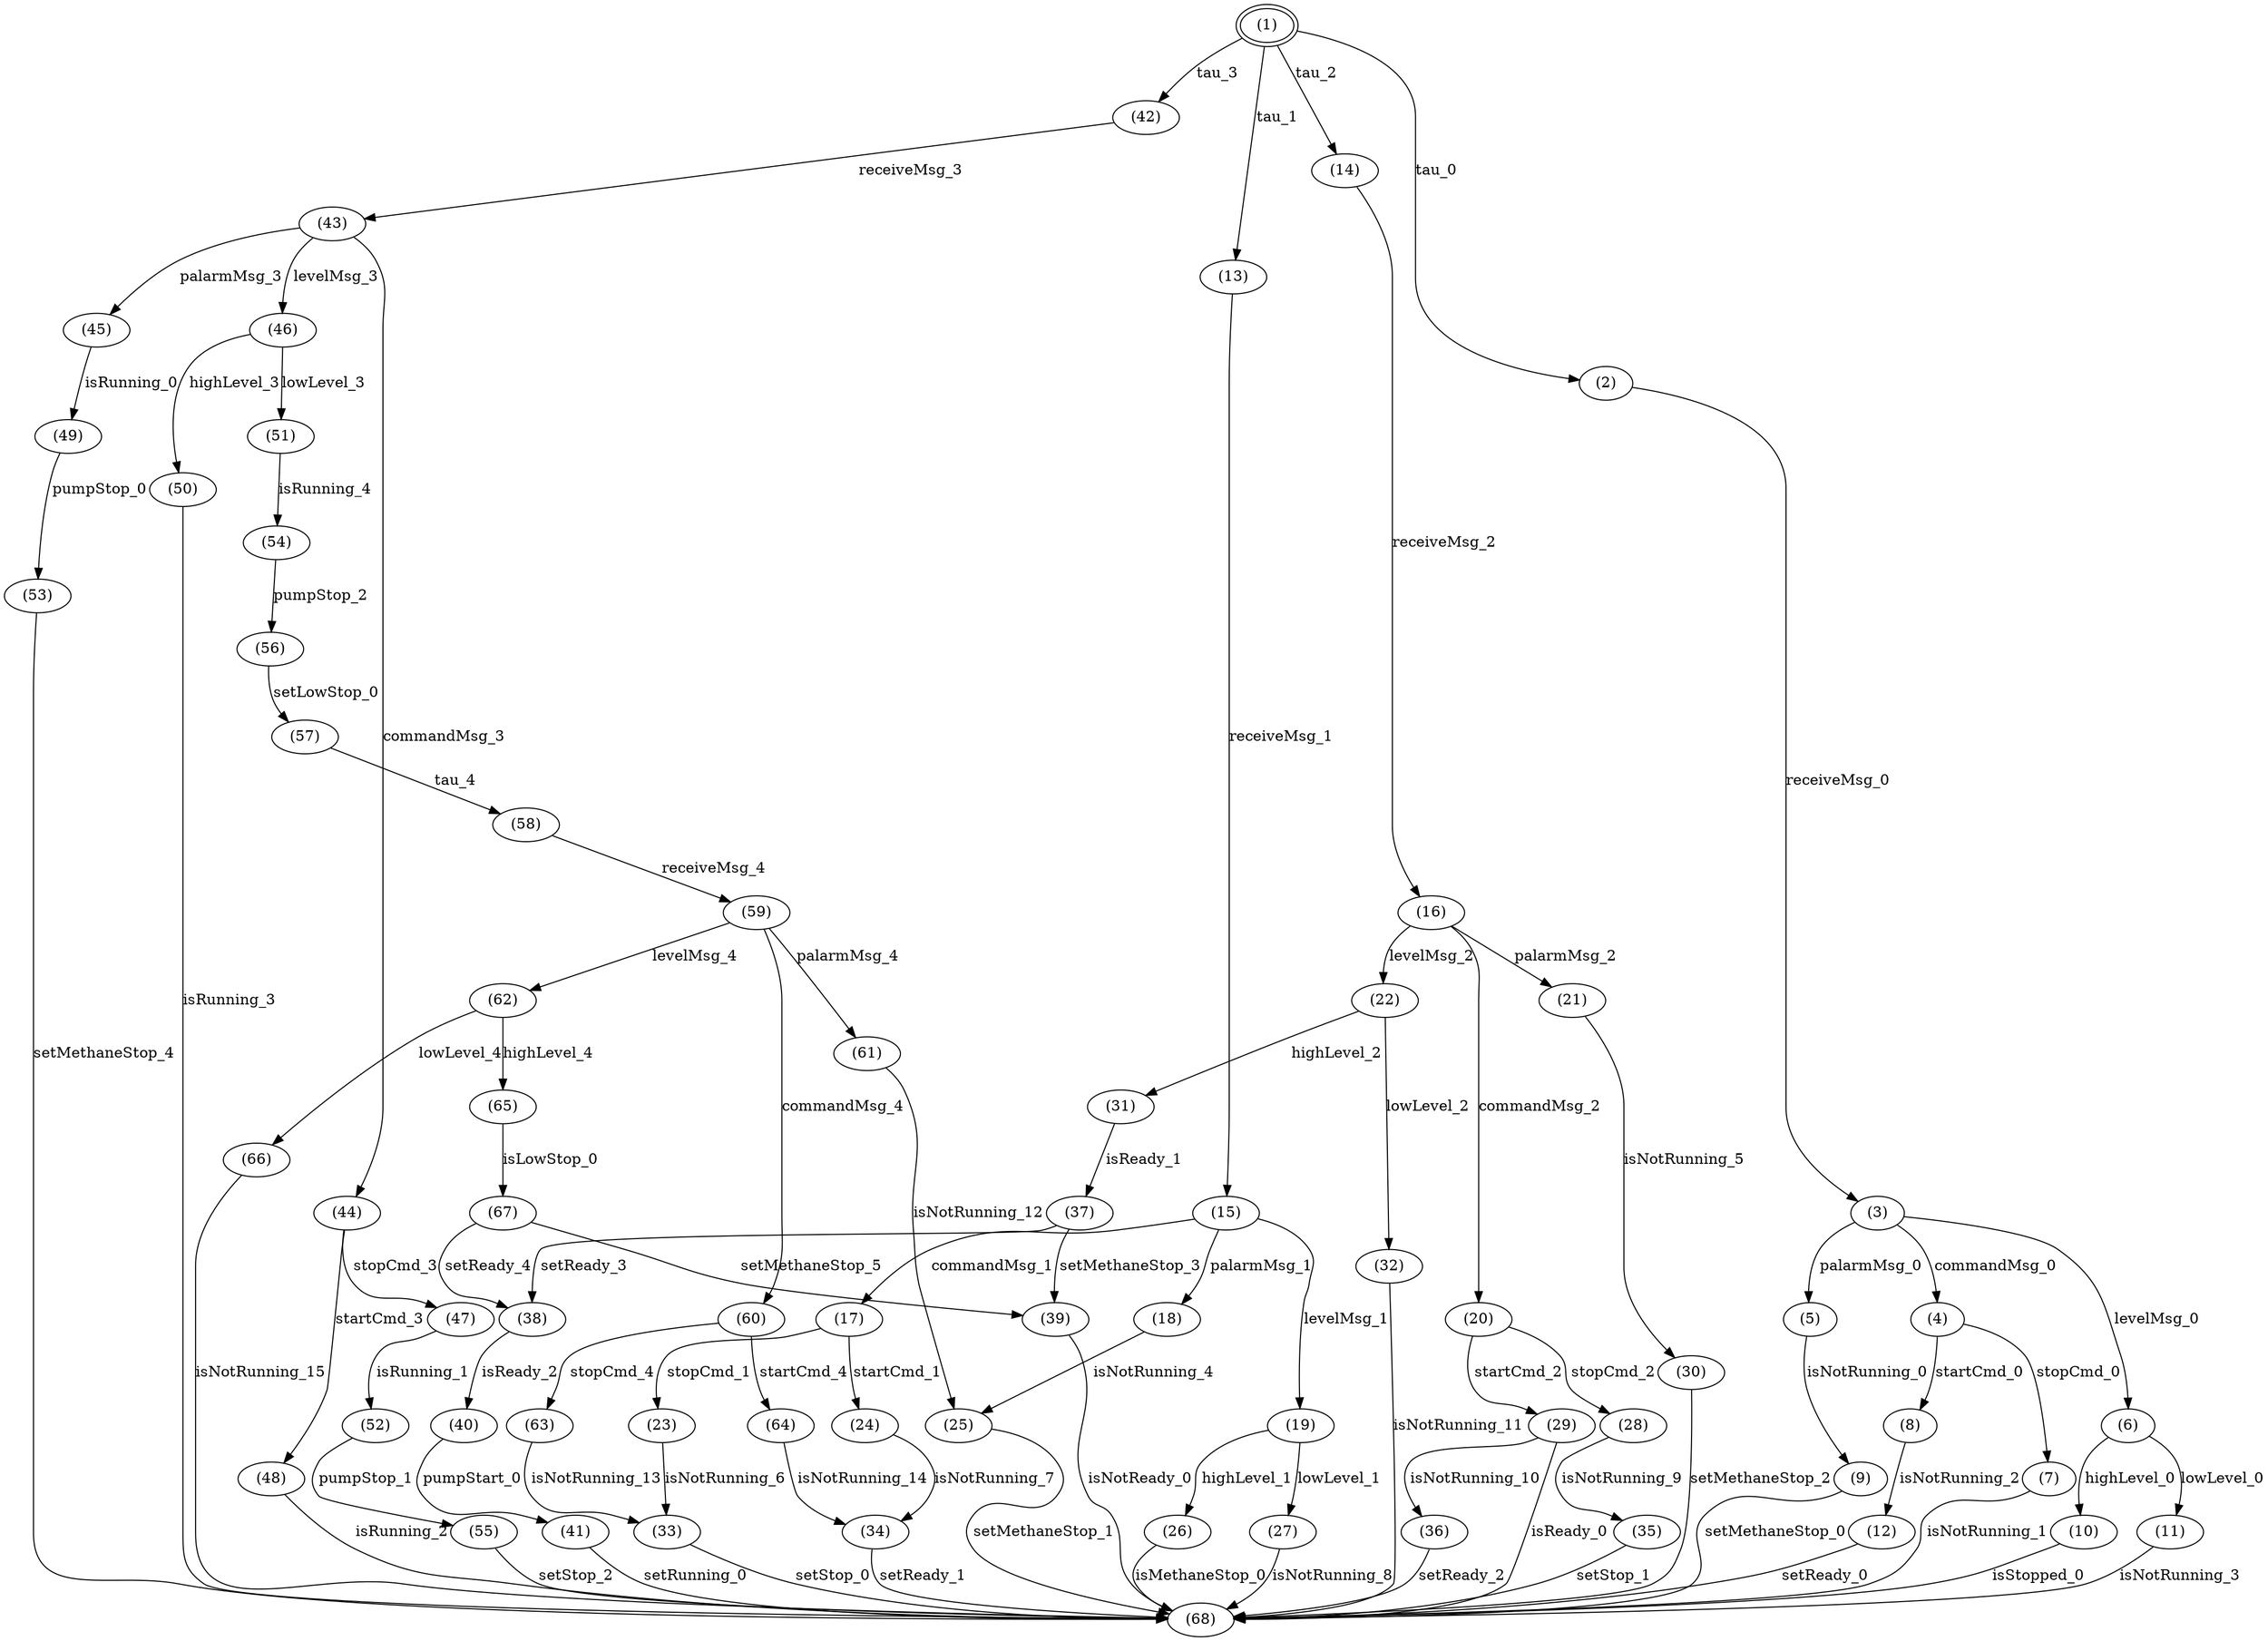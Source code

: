 digraph G {
center = TRUE;
mclimit = 10.0;
nodesep = 0.05;
node [ width=0.25, height=0.25, label="" ];
s0 [ peripheries=2 ];
s0 [label="(1)"];
s1 [label="(42)"];
s2 [label="(14)"];
s3 [label="(13)"];
s4 [label="(2)"];
s5 [label="(43)"];
s6 [label="(16)"];
s7 [label="(15)"];
s8 [label="(3)"];
s9 [label="(46)"];
s10 [label="(45)"];
s11 [label="(44)"];
s12 [label="(22)"];
s13 [label="(21)"];
s14 [label="(20)"];
s15 [label="(19)"];
s16 [label="(18)"];
s17 [label="(17)"];
s18 [label="(6)"];
s19 [label="(5)"];
s20 [label="(4)"];
s21 [label="(51)"];
s22 [label="(50)"];
s23 [label="(49)"];
s24 [label="(48)"];
s25 [label="(47)"];
s26 [label="(32)"];
s27 [label="(31)"];
s28 [label="(30)"];
s29 [label="(29)"];
s30 [label="(28)"];
s31 [label="(27)"];
s32 [label="(26)"];
s33 [label="(25)"];
s34 [label="(24)"];
s35 [label="(23)"];
s36 [label="(11)"];
s37 [label="(10)"];
s38 [label="(9)"];
s39 [label="(8)"];
s40 [label="(7)"];
s41 [label="(54)"];
s42 [label="(68)"];
s43 [label="(53)"];
s44 [label="(52)"];
s45 [label="(37)"];
s46 [label="(36)"];
s47 [label="(35)"];
s48 [label="(34)"];
s49 [label="(33)"];
s50 [label="(12)"];
s51 [label="(56)"];
s52 [label="(55)"];
s53 [label="(39)"];
s54 [label="(38)"];
s55 [label="(57)"];
s56 [label="(40)"];
s57 [label="(58)"];
s58 [label="(41)"];
s59 [label="(59)"];
s60 [label="(62)"];
s61 [label="(61)"];
s62 [label="(60)"];
s63 [label="(66)"];
s64 [label="(65)"];
s65 [label="(64)"];
s66 [label="(63)"];
s67 [label="(67)"];
s0->s1[label="tau_3"];
s0->s2[label="tau_2"];
s0->s3[label="tau_1"];
s0->s4[label="tau_0"];
s1->s5[label="receiveMsg_3"];
s2->s6[label="receiveMsg_2"];
s3->s7[label="receiveMsg_1"];
s4->s8[label="receiveMsg_0"];
s5->s9[label="levelMsg_3"];
s5->s10[label="palarmMsg_3"];
s5->s11[label="commandMsg_3"];
s6->s12[label="levelMsg_2"];
s6->s13[label="palarmMsg_2"];
s6->s14[label="commandMsg_2"];
s7->s15[label="levelMsg_1"];
s7->s16[label="palarmMsg_1"];
s7->s17[label="commandMsg_1"];
s8->s18[label="levelMsg_0"];
s8->s19[label="palarmMsg_0"];
s8->s20[label="commandMsg_0"];
s9->s21[label="lowLevel_3"];
s9->s22[label="highLevel_3"];
s10->s23[label="isRunning_0"];
s11->s24[label="startCmd_3"];
s11->s25[label="stopCmd_3"];
s12->s26[label="lowLevel_2"];
s12->s27[label="highLevel_2"];
s13->s28[label="isNotRunning_5"];
s14->s29[label="startCmd_2"];
s14->s30[label="stopCmd_2"];
s15->s31[label="lowLevel_1"];
s15->s32[label="highLevel_1"];
s16->s33[label="isNotRunning_4"];
s17->s34[label="startCmd_1"];
s17->s35[label="stopCmd_1"];
s18->s36[label="lowLevel_0"];
s18->s37[label="highLevel_0"];
s19->s38[label="isNotRunning_0"];
s20->s39[label="startCmd_0"];
s20->s40[label="stopCmd_0"];
s21->s41[label="isRunning_4"];
s22->s42[label="isRunning_3"];
s23->s43[label="pumpStop_0"];
s24->s42[label="isRunning_2"];
s25->s44[label="isRunning_1"];
s26->s42[label="isNotRunning_11"];
s27->s45[label="isReady_1"];
s28->s42[label="setMethaneStop_2"];
s29->s42[label="isReady_0"];
s29->s46[label="isNotRunning_10"];
s30->s47[label="isNotRunning_9"];
s31->s42[label="isNotRunning_8"];
s32->s42[label="isMethaneStop_0"];
s33->s42[label="setMethaneStop_1"];
s34->s48[label="isNotRunning_7"];
s35->s49[label="isNotRunning_6"];
s36->s42[label="isNotRunning_3"];
s37->s42[label="isStopped_0"];
s38->s42[label="setMethaneStop_0"];
s39->s50[label="isNotRunning_2"];
s40->s42[label="isNotRunning_1"];
s41->s51[label="pumpStop_2"];
s43->s42[label="setMethaneStop_4"];
s44->s52[label="pumpStop_1"];
s45->s53[label="setMethaneStop_3"];
s45->s54[label="setReady_3"];
s46->s42[label="setReady_2"];
s47->s42[label="setStop_1"];
s48->s42[label="setReady_1"];
s49->s42[label="setStop_0"];
s50->s42[label="setReady_0"];
s51->s55[label="setLowStop_0"];
s52->s42[label="setStop_2"];
s53->s42[label="isNotReady_0"];
s54->s56[label="isReady_2"];
s55->s57[label="tau_4"];
s56->s58[label="pumpStart_0"];
s57->s59[label="receiveMsg_4"];
s58->s42[label="setRunning_0"];
s59->s60[label="levelMsg_4"];
s59->s61[label="palarmMsg_4"];
s59->s62[label="commandMsg_4"];
s60->s63[label="lowLevel_4"];
s60->s64[label="highLevel_4"];
s61->s33[label="isNotRunning_12"];
s62->s65[label="startCmd_4"];
s62->s66[label="stopCmd_4"];
s63->s42[label="isNotRunning_15"];
s64->s67[label="isLowStop_0"];
s65->s48[label="isNotRunning_14"];
s66->s49[label="isNotRunning_13"];
s67->s53[label="setMethaneStop_5"];
s67->s54[label="setReady_4"];
}
